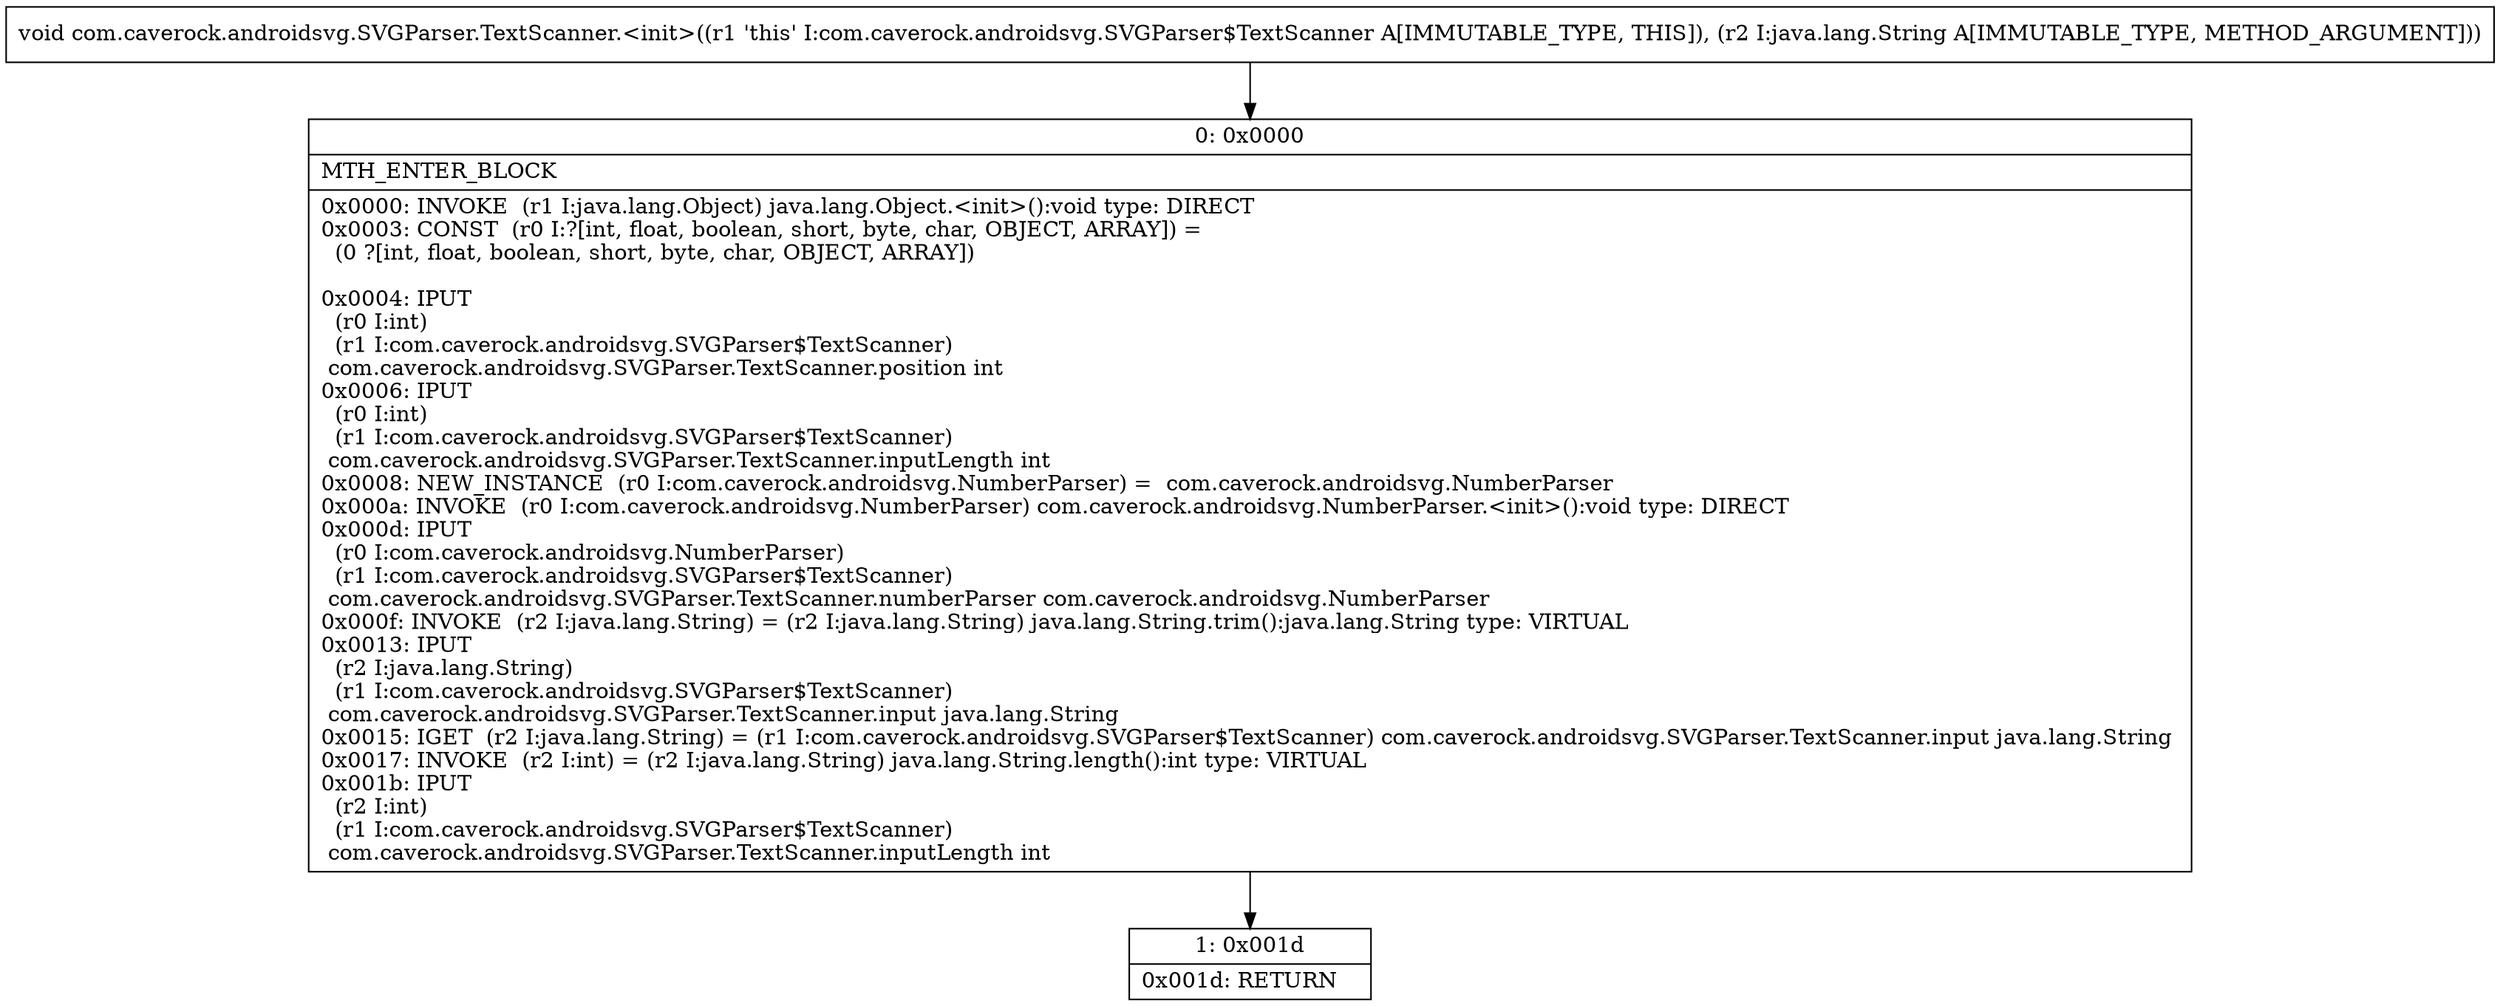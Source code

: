 digraph "CFG forcom.caverock.androidsvg.SVGParser.TextScanner.\<init\>(Ljava\/lang\/String;)V" {
Node_0 [shape=record,label="{0\:\ 0x0000|MTH_ENTER_BLOCK\l|0x0000: INVOKE  (r1 I:java.lang.Object) java.lang.Object.\<init\>():void type: DIRECT \l0x0003: CONST  (r0 I:?[int, float, boolean, short, byte, char, OBJECT, ARRAY]) = \l  (0 ?[int, float, boolean, short, byte, char, OBJECT, ARRAY])\l \l0x0004: IPUT  \l  (r0 I:int)\l  (r1 I:com.caverock.androidsvg.SVGParser$TextScanner)\l com.caverock.androidsvg.SVGParser.TextScanner.position int \l0x0006: IPUT  \l  (r0 I:int)\l  (r1 I:com.caverock.androidsvg.SVGParser$TextScanner)\l com.caverock.androidsvg.SVGParser.TextScanner.inputLength int \l0x0008: NEW_INSTANCE  (r0 I:com.caverock.androidsvg.NumberParser) =  com.caverock.androidsvg.NumberParser \l0x000a: INVOKE  (r0 I:com.caverock.androidsvg.NumberParser) com.caverock.androidsvg.NumberParser.\<init\>():void type: DIRECT \l0x000d: IPUT  \l  (r0 I:com.caverock.androidsvg.NumberParser)\l  (r1 I:com.caverock.androidsvg.SVGParser$TextScanner)\l com.caverock.androidsvg.SVGParser.TextScanner.numberParser com.caverock.androidsvg.NumberParser \l0x000f: INVOKE  (r2 I:java.lang.String) = (r2 I:java.lang.String) java.lang.String.trim():java.lang.String type: VIRTUAL \l0x0013: IPUT  \l  (r2 I:java.lang.String)\l  (r1 I:com.caverock.androidsvg.SVGParser$TextScanner)\l com.caverock.androidsvg.SVGParser.TextScanner.input java.lang.String \l0x0015: IGET  (r2 I:java.lang.String) = (r1 I:com.caverock.androidsvg.SVGParser$TextScanner) com.caverock.androidsvg.SVGParser.TextScanner.input java.lang.String \l0x0017: INVOKE  (r2 I:int) = (r2 I:java.lang.String) java.lang.String.length():int type: VIRTUAL \l0x001b: IPUT  \l  (r2 I:int)\l  (r1 I:com.caverock.androidsvg.SVGParser$TextScanner)\l com.caverock.androidsvg.SVGParser.TextScanner.inputLength int \l}"];
Node_1 [shape=record,label="{1\:\ 0x001d|0x001d: RETURN   \l}"];
MethodNode[shape=record,label="{void com.caverock.androidsvg.SVGParser.TextScanner.\<init\>((r1 'this' I:com.caverock.androidsvg.SVGParser$TextScanner A[IMMUTABLE_TYPE, THIS]), (r2 I:java.lang.String A[IMMUTABLE_TYPE, METHOD_ARGUMENT])) }"];
MethodNode -> Node_0;
Node_0 -> Node_1;
}

